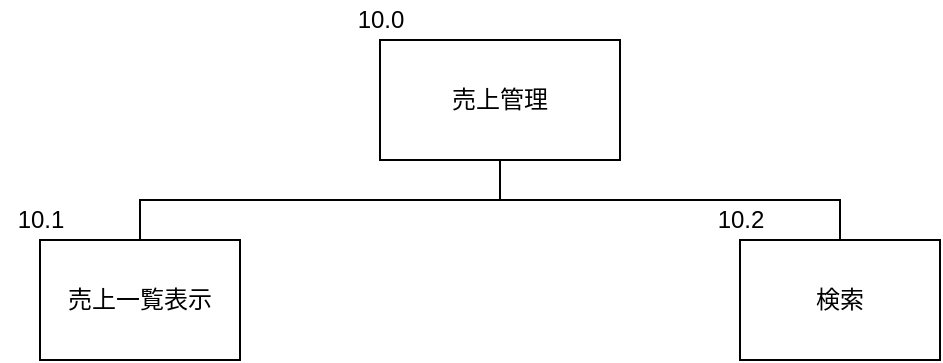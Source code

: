 <mxfile version="12.1.7" type="device" pages="1"><diagram id="79aARgqb2nrKrltFnvEY" name="Page-1"><mxGraphModel dx="2139" dy="792" grid="1" gridSize="10" guides="1" tooltips="1" connect="1" arrows="1" fold="1" page="1" pageScale="1" pageWidth="827" pageHeight="1169" math="0" shadow="0"><root><mxCell id="0"/><mxCell id="1" parent="0"/><UserObject label="売上管理" treeRoot="1" id="yGvCj5FIXD929tfz3E2K-1"><mxCell style="whiteSpace=wrap;html=1;align=center;treeFolding=1;treeMoving=1;container=1;recursiveResize=0;" parent="1" vertex="1"><mxGeometry x="20" y="20" width="120" height="60" as="geometry"/></mxCell></UserObject><mxCell id="prnATk6ks-7fYSiPXXil-1" value="10.0" style="text;html=1;resizable=0;autosize=1;align=center;verticalAlign=middle;points=[];fillColor=none;strokeColor=none;rounded=0;" vertex="1" parent="yGvCj5FIXD929tfz3E2K-1"><mxGeometry x="-20" y="-20" width="40" height="20" as="geometry"/></mxCell><mxCell id="yGvCj5FIXD929tfz3E2K-2" value="検索" style="whiteSpace=wrap;html=1;align=center;verticalAlign=middle;container=1;recursiveResize=0;treeFolding=1;treeMoving=1;" parent="1" vertex="1"><mxGeometry x="200" y="120" width="100" height="60" as="geometry"/></mxCell><mxCell id="yGvCj5FIXD929tfz3E2K-3" value="" style="edgeStyle=elbowEdgeStyle;elbow=vertical;startArrow=none;endArrow=none;rounded=0;" parent="1" target="yGvCj5FIXD929tfz3E2K-2" edge="1"><mxGeometry relative="1" as="geometry"><mxPoint x="80" y="80" as="sourcePoint"/></mxGeometry></mxCell><mxCell id="yGvCj5FIXD929tfz3E2K-6" value="売上一覧表示" style="whiteSpace=wrap;html=1;align=center;verticalAlign=middle;container=1;recursiveResize=0;treeFolding=1;treeMoving=1;" parent="1" vertex="1"><mxGeometry x="-150" y="120" width="100" height="60" as="geometry"/></mxCell><mxCell id="yGvCj5FIXD929tfz3E2K-7" value="" style="edgeStyle=elbowEdgeStyle;elbow=vertical;startArrow=none;endArrow=none;rounded=0;exitX=0.5;exitY=1;exitDx=0;exitDy=0;" parent="1" source="yGvCj5FIXD929tfz3E2K-1" target="yGvCj5FIXD929tfz3E2K-6" edge="1"><mxGeometry relative="1" as="geometry"><mxPoint x="-90" y="80" as="sourcePoint"/></mxGeometry></mxCell><mxCell id="prnATk6ks-7fYSiPXXil-2" value="10.1" style="text;html=1;resizable=0;autosize=1;align=center;verticalAlign=middle;points=[];fillColor=none;strokeColor=none;rounded=0;" vertex="1" parent="1"><mxGeometry x="-170" y="100" width="40" height="20" as="geometry"/></mxCell><mxCell id="prnATk6ks-7fYSiPXXil-3" value="10.2" style="text;html=1;resizable=0;autosize=1;align=center;verticalAlign=middle;points=[];fillColor=none;strokeColor=none;rounded=0;" vertex="1" parent="1"><mxGeometry x="180" y="100" width="40" height="20" as="geometry"/></mxCell></root></mxGraphModel></diagram></mxfile>